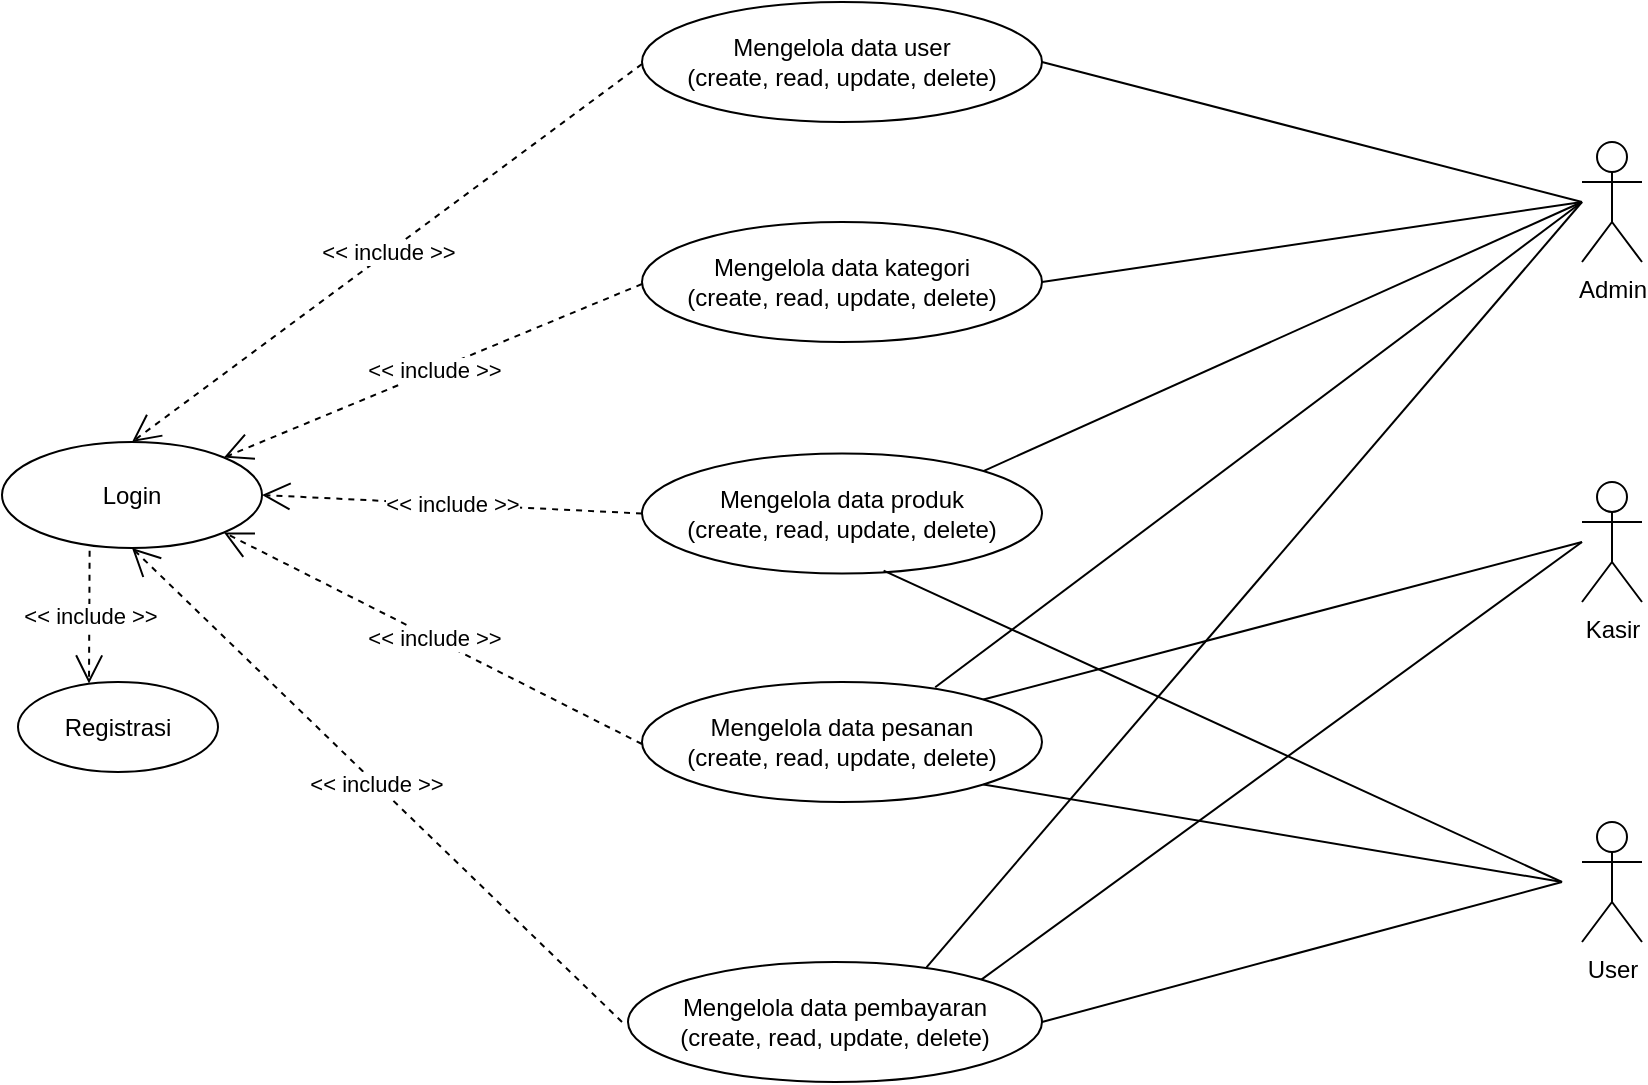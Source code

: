 <mxfile version="21.7.2" type="github">
  <diagram name="Halaman-1" id="5HfGIY_YgJnKsIzunui5">
    <mxGraphModel dx="1493" dy="-219" grid="1" gridSize="10" guides="1" tooltips="1" connect="1" arrows="1" fold="1" page="1" pageScale="1" pageWidth="827" pageHeight="1169" math="0" shadow="0">
      <root>
        <mxCell id="0" />
        <mxCell id="1" parent="0" />
        <mxCell id="IB2drWqMDLDQdGG2ULU1-1" value="Admin" style="shape=umlActor;verticalLabelPosition=bottom;verticalAlign=top;html=1;outlineConnect=0;" vertex="1" parent="1">
          <mxGeometry x="1470" y="1310" width="30" height="60" as="geometry" />
        </mxCell>
        <mxCell id="IB2drWqMDLDQdGG2ULU1-2" value="Mengelola data user&lt;br&gt;(create, read, update, delete)" style="ellipse;whiteSpace=wrap;html=1;" vertex="1" parent="1">
          <mxGeometry x="1000" y="1240" width="200" height="60" as="geometry" />
        </mxCell>
        <mxCell id="IB2drWqMDLDQdGG2ULU1-3" value="Mengelola data kategori&lt;br&gt;(create, read, update, delete)" style="ellipse;whiteSpace=wrap;html=1;" vertex="1" parent="1">
          <mxGeometry x="1000" y="1350" width="200" height="60" as="geometry" />
        </mxCell>
        <mxCell id="IB2drWqMDLDQdGG2ULU1-4" style="edgeStyle=orthogonalEdgeStyle;rounded=0;orthogonalLoop=1;jettySize=auto;html=1;exitX=0.5;exitY=1;exitDx=0;exitDy=0;" edge="1" parent="1" source="IB2drWqMDLDQdGG2ULU1-3" target="IB2drWqMDLDQdGG2ULU1-3">
          <mxGeometry relative="1" as="geometry" />
        </mxCell>
        <mxCell id="IB2drWqMDLDQdGG2ULU1-5" value="Mengelola data produk&lt;br&gt;(create, read, update, delete)" style="ellipse;whiteSpace=wrap;html=1;" vertex="1" parent="1">
          <mxGeometry x="1000" y="1465.75" width="200" height="60" as="geometry" />
        </mxCell>
        <mxCell id="IB2drWqMDLDQdGG2ULU1-6" value="Mengelola data pesanan&lt;br&gt;(create, read, update, delete)" style="ellipse;whiteSpace=wrap;html=1;" vertex="1" parent="1">
          <mxGeometry x="1000" y="1580" width="200" height="60" as="geometry" />
        </mxCell>
        <mxCell id="IB2drWqMDLDQdGG2ULU1-7" value="Mengelola data pembayaran&lt;br&gt;(create, read, update, delete)" style="ellipse;whiteSpace=wrap;html=1;" vertex="1" parent="1">
          <mxGeometry x="993" y="1720" width="207" height="60" as="geometry" />
        </mxCell>
        <mxCell id="IB2drWqMDLDQdGG2ULU1-8" value="Kasir" style="shape=umlActor;verticalLabelPosition=bottom;verticalAlign=top;html=1;outlineConnect=0;" vertex="1" parent="1">
          <mxGeometry x="1470" y="1480" width="30" height="60" as="geometry" />
        </mxCell>
        <mxCell id="IB2drWqMDLDQdGG2ULU1-9" value="" style="endArrow=none;html=1;rounded=0;exitX=1;exitY=0.5;exitDx=0;exitDy=0;" edge="1" parent="1" source="IB2drWqMDLDQdGG2ULU1-2">
          <mxGeometry width="50" height="50" relative="1" as="geometry">
            <mxPoint x="1231" y="1493" as="sourcePoint" />
            <mxPoint x="1470" y="1340" as="targetPoint" />
          </mxGeometry>
        </mxCell>
        <mxCell id="IB2drWqMDLDQdGG2ULU1-10" value="User" style="shape=umlActor;verticalLabelPosition=bottom;verticalAlign=top;html=1;outlineConnect=0;" vertex="1" parent="1">
          <mxGeometry x="1470" y="1650" width="30" height="60" as="geometry" />
        </mxCell>
        <mxCell id="IB2drWqMDLDQdGG2ULU1-11" value="Login" style="ellipse;whiteSpace=wrap;html=1;" vertex="1" parent="1">
          <mxGeometry x="680" y="1460" width="130" height="53" as="geometry" />
        </mxCell>
        <mxCell id="IB2drWqMDLDQdGG2ULU1-12" value="&amp;lt;&amp;lt; include &amp;gt;&amp;gt;" style="endArrow=open;endSize=12;dashed=1;html=1;rounded=0;entryX=1;entryY=0.5;entryDx=0;entryDy=0;exitX=0;exitY=0.5;exitDx=0;exitDy=0;" edge="1" parent="1" source="IB2drWqMDLDQdGG2ULU1-5" target="IB2drWqMDLDQdGG2ULU1-11">
          <mxGeometry width="160" relative="1" as="geometry">
            <mxPoint x="996.5" y="1500" as="sourcePoint" />
            <mxPoint x="996.5" y="1379" as="targetPoint" />
          </mxGeometry>
        </mxCell>
        <mxCell id="IB2drWqMDLDQdGG2ULU1-13" value="&amp;lt;&amp;lt; include &amp;gt;&amp;gt;" style="endArrow=open;endSize=12;dashed=1;html=1;rounded=0;entryX=0.5;entryY=0;entryDx=0;entryDy=0;exitX=0;exitY=0.5;exitDx=0;exitDy=0;" edge="1" parent="1" target="IB2drWqMDLDQdGG2ULU1-11">
          <mxGeometry width="160" relative="1" as="geometry">
            <mxPoint x="1000" y="1271" as="sourcePoint" />
            <mxPoint x="863" y="1269" as="targetPoint" />
          </mxGeometry>
        </mxCell>
        <mxCell id="IB2drWqMDLDQdGG2ULU1-14" value="&amp;lt;&amp;lt; include &amp;gt;&amp;gt;" style="endArrow=open;endSize=12;dashed=1;html=1;rounded=0;entryX=1;entryY=0;entryDx=0;entryDy=0;exitX=0;exitY=0.5;exitDx=0;exitDy=0;" edge="1" parent="1" target="IB2drWqMDLDQdGG2ULU1-11">
          <mxGeometry width="160" relative="1" as="geometry">
            <mxPoint x="1000" y="1381" as="sourcePoint" />
            <mxPoint x="863" y="1379" as="targetPoint" />
          </mxGeometry>
        </mxCell>
        <mxCell id="IB2drWqMDLDQdGG2ULU1-15" value="&amp;lt;&amp;lt; include &amp;gt;&amp;gt;" style="endArrow=open;endSize=12;dashed=1;html=1;rounded=0;entryX=1;entryY=1;entryDx=0;entryDy=0;exitX=0;exitY=0.5;exitDx=0;exitDy=0;" edge="1" parent="1" target="IB2drWqMDLDQdGG2ULU1-11">
          <mxGeometry width="160" relative="1" as="geometry">
            <mxPoint x="1000" y="1611" as="sourcePoint" />
            <mxPoint x="863" y="1609" as="targetPoint" />
          </mxGeometry>
        </mxCell>
        <mxCell id="IB2drWqMDLDQdGG2ULU1-16" value="&amp;lt;&amp;lt; include &amp;gt;&amp;gt;" style="endArrow=open;endSize=12;dashed=1;html=1;rounded=0;entryX=0.5;entryY=1;entryDx=0;entryDy=0;" edge="1" parent="1" target="IB2drWqMDLDQdGG2ULU1-11">
          <mxGeometry width="160" relative="1" as="geometry">
            <mxPoint x="990" y="1750" as="sourcePoint" />
            <mxPoint x="859.5" y="1729" as="targetPoint" />
          </mxGeometry>
        </mxCell>
        <mxCell id="IB2drWqMDLDQdGG2ULU1-17" value="" style="endArrow=none;html=1;rounded=0;exitX=1;exitY=0.5;exitDx=0;exitDy=0;" edge="1" parent="1">
          <mxGeometry width="50" height="50" relative="1" as="geometry">
            <mxPoint x="1200" y="1380" as="sourcePoint" />
            <mxPoint x="1470" y="1340" as="targetPoint" />
          </mxGeometry>
        </mxCell>
        <mxCell id="IB2drWqMDLDQdGG2ULU1-18" value="" style="endArrow=none;html=1;rounded=0;exitX=1;exitY=0;exitDx=0;exitDy=0;" edge="1" parent="1" source="IB2drWqMDLDQdGG2ULU1-5">
          <mxGeometry width="50" height="50" relative="1" as="geometry">
            <mxPoint x="1200" y="1495" as="sourcePoint" />
            <mxPoint x="1470" y="1340" as="targetPoint" />
          </mxGeometry>
        </mxCell>
        <mxCell id="IB2drWqMDLDQdGG2ULU1-19" value="" style="endArrow=none;html=1;rounded=0;exitX=0.733;exitY=0.044;exitDx=0;exitDy=0;exitPerimeter=0;" edge="1" parent="1" source="IB2drWqMDLDQdGG2ULU1-6">
          <mxGeometry width="50" height="50" relative="1" as="geometry">
            <mxPoint x="1200" y="1610" as="sourcePoint" />
            <mxPoint x="1470" y="1340" as="targetPoint" />
          </mxGeometry>
        </mxCell>
        <mxCell id="IB2drWqMDLDQdGG2ULU1-20" value="" style="endArrow=none;html=1;rounded=0;exitX=0.721;exitY=0.044;exitDx=0;exitDy=0;exitPerimeter=0;" edge="1" parent="1" source="IB2drWqMDLDQdGG2ULU1-7">
          <mxGeometry width="50" height="50" relative="1" as="geometry">
            <mxPoint x="1203.5" y="1730" as="sourcePoint" />
            <mxPoint x="1470" y="1340" as="targetPoint" />
          </mxGeometry>
        </mxCell>
        <mxCell id="IB2drWqMDLDQdGG2ULU1-21" value="" style="endArrow=none;html=1;rounded=0;exitX=1;exitY=0;exitDx=0;exitDy=0;" edge="1" parent="1" source="IB2drWqMDLDQdGG2ULU1-6">
          <mxGeometry width="50" height="50" relative="1" as="geometry">
            <mxPoint x="1180" y="1590" as="sourcePoint" />
            <mxPoint x="1470" y="1510" as="targetPoint" />
          </mxGeometry>
        </mxCell>
        <mxCell id="IB2drWqMDLDQdGG2ULU1-22" value="" style="endArrow=none;html=1;rounded=0;exitX=1;exitY=0;exitDx=0;exitDy=0;" edge="1" parent="1" source="IB2drWqMDLDQdGG2ULU1-7">
          <mxGeometry width="50" height="50" relative="1" as="geometry">
            <mxPoint x="1160" y="1705" as="sourcePoint" />
            <mxPoint x="1470" y="1510" as="targetPoint" />
          </mxGeometry>
        </mxCell>
        <mxCell id="IB2drWqMDLDQdGG2ULU1-23" value="" style="endArrow=none;html=1;rounded=0;exitX=1;exitY=1;exitDx=0;exitDy=0;" edge="1" parent="1" source="IB2drWqMDLDQdGG2ULU1-6">
          <mxGeometry width="50" height="50" relative="1" as="geometry">
            <mxPoint x="1120" y="1640" as="sourcePoint" />
            <mxPoint x="1460" y="1680" as="targetPoint" />
          </mxGeometry>
        </mxCell>
        <mxCell id="IB2drWqMDLDQdGG2ULU1-24" value="Registrasi" style="ellipse;whiteSpace=wrap;html=1;" vertex="1" parent="1">
          <mxGeometry x="688" y="1580" width="100" height="45" as="geometry" />
        </mxCell>
        <mxCell id="IB2drWqMDLDQdGG2ULU1-26" value="&amp;lt;&amp;lt; include &amp;gt;&amp;gt;" style="endArrow=open;endSize=12;dashed=1;html=1;rounded=0;entryX=0.355;entryY=0.017;entryDx=0;entryDy=0;exitX=0.337;exitY=1.026;exitDx=0;exitDy=0;exitPerimeter=0;entryPerimeter=0;" edge="1" parent="1" source="IB2drWqMDLDQdGG2ULU1-11" target="IB2drWqMDLDQdGG2ULU1-24">
          <mxGeometry width="160" relative="1" as="geometry">
            <mxPoint x="630" y="1740.5" as="sourcePoint" />
            <mxPoint x="630" y="1619.5" as="targetPoint" />
          </mxGeometry>
        </mxCell>
        <mxCell id="IB2drWqMDLDQdGG2ULU1-27" value="" style="endArrow=none;html=1;rounded=0;exitX=0.604;exitY=0.976;exitDx=0;exitDy=0;exitPerimeter=0;" edge="1" parent="1" source="IB2drWqMDLDQdGG2ULU1-5">
          <mxGeometry width="50" height="50" relative="1" as="geometry">
            <mxPoint x="1130" y="1525.75" as="sourcePoint" />
            <mxPoint x="1460" y="1680" as="targetPoint" />
          </mxGeometry>
        </mxCell>
        <mxCell id="IB2drWqMDLDQdGG2ULU1-28" value="" style="endArrow=none;html=1;rounded=0;exitX=1;exitY=0.5;exitDx=0;exitDy=0;" edge="1" parent="1" source="IB2drWqMDLDQdGG2ULU1-7">
          <mxGeometry width="50" height="50" relative="1" as="geometry">
            <mxPoint x="1181" y="1750" as="sourcePoint" />
            <mxPoint x="1460" y="1680" as="targetPoint" />
          </mxGeometry>
        </mxCell>
      </root>
    </mxGraphModel>
  </diagram>
</mxfile>
